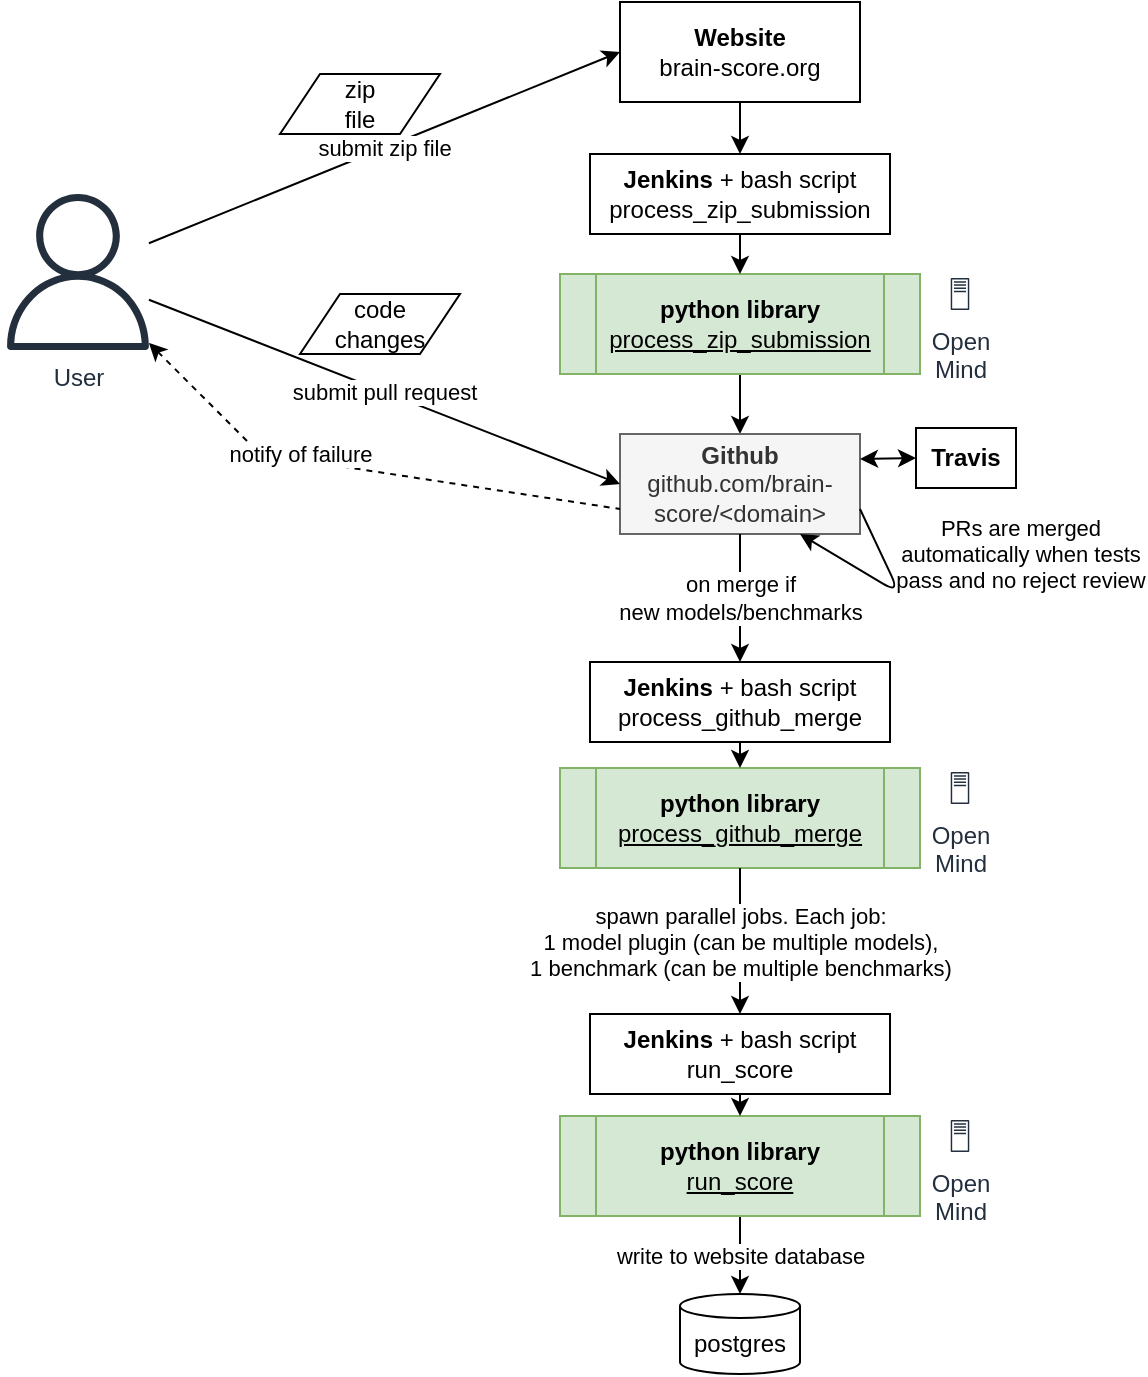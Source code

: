 <mxfile version="20.0.3" type="device"><diagram id="C5RBs43oDa-KdzZeNtuy" name="Page-1"><mxGraphModel dx="1122" dy="752" grid="1" gridSize="10" guides="1" tooltips="1" connect="1" arrows="1" fold="1" page="1" pageScale="1" pageWidth="827" pageHeight="1169" math="0" shadow="0"><root><mxCell id="WIyWlLk6GJQsqaUBKTNV-0"/><mxCell id="WIyWlLk6GJQsqaUBKTNV-1" parent="WIyWlLk6GJQsqaUBKTNV-0"/><mxCell id="zNhXmw7cfnxOnc4q7f6m-0" value="User" style="sketch=0;outlineConnect=0;fontColor=#232F3E;gradientColor=none;fillColor=#232F3D;strokeColor=none;dashed=0;verticalLabelPosition=bottom;verticalAlign=top;align=center;html=1;fontSize=12;fontStyle=0;aspect=fixed;pointerEvents=1;shape=mxgraph.aws4.user;" vertex="1" parent="WIyWlLk6GJQsqaUBKTNV-1"><mxGeometry x="20" y="230" width="78" height="78" as="geometry"/></mxCell><mxCell id="zNhXmw7cfnxOnc4q7f6m-1" value="zip&lt;br&gt;file" style="shape=parallelogram;perimeter=parallelogramPerimeter;whiteSpace=wrap;html=1;fixedSize=1;" vertex="1" parent="WIyWlLk6GJQsqaUBKTNV-1"><mxGeometry x="160" y="170" width="80" height="30" as="geometry"/></mxCell><mxCell id="zNhXmw7cfnxOnc4q7f6m-6" value="" style="edgeStyle=orthogonalEdgeStyle;rounded=0;orthogonalLoop=1;jettySize=auto;html=1;startArrow=none;exitX=0.5;exitY=1;exitDx=0;exitDy=0;" edge="1" parent="WIyWlLk6GJQsqaUBKTNV-1" source="zNhXmw7cfnxOnc4q7f6m-7" target="zNhXmw7cfnxOnc4q7f6m-5"><mxGeometry relative="1" as="geometry"/></mxCell><mxCell id="zNhXmw7cfnxOnc4q7f6m-3" value="&lt;b&gt;Website&lt;/b&gt;&lt;div&gt;brain-score.org&lt;/div&gt;" style="rounded=0;whiteSpace=wrap;html=1;" vertex="1" parent="WIyWlLk6GJQsqaUBKTNV-1"><mxGeometry x="330" y="134" width="120" height="50" as="geometry"/></mxCell><mxCell id="zNhXmw7cfnxOnc4q7f6m-4" value="submit zip file" style="endArrow=classic;html=1;rounded=0;entryX=0;entryY=0.5;entryDx=0;entryDy=0;" edge="1" parent="WIyWlLk6GJQsqaUBKTNV-1" source="zNhXmw7cfnxOnc4q7f6m-0" target="zNhXmw7cfnxOnc4q7f6m-3"><mxGeometry width="50" height="50" relative="1" as="geometry"><mxPoint x="160" y="310" as="sourcePoint"/><mxPoint x="210" y="260" as="targetPoint"/></mxGeometry></mxCell><mxCell id="zNhXmw7cfnxOnc4q7f6m-5" value="&lt;b&gt;Github&lt;/b&gt;&lt;div&gt;github.com/brain-score/&amp;lt;domain&amp;gt;&lt;/div&gt;" style="rounded=0;whiteSpace=wrap;html=1;fillColor=#f5f5f5;fontColor=#333333;strokeColor=#666666;" vertex="1" parent="WIyWlLk6GJQsqaUBKTNV-1"><mxGeometry x="330" y="350" width="120" height="50" as="geometry"/></mxCell><mxCell id="zNhXmw7cfnxOnc4q7f6m-7" value="&lt;div&gt;&lt;b&gt;python library&lt;/b&gt;&lt;/div&gt;&lt;div&gt;&lt;u&gt;process_zip_submission&lt;/u&gt;&lt;br&gt;&lt;/div&gt;" style="shape=process;whiteSpace=wrap;html=1;backgroundOutline=1;fillColor=#d5e8d4;strokeColor=#82b366;" vertex="1" parent="WIyWlLk6GJQsqaUBKTNV-1"><mxGeometry x="300" y="270" width="180" height="50" as="geometry"/></mxCell><mxCell id="zNhXmw7cfnxOnc4q7f6m-8" value="&lt;div&gt;&lt;b&gt;Jenkins&lt;/b&gt; + bash script&lt;b&gt;&lt;br&gt;&lt;/b&gt;&lt;/div&gt;&lt;div&gt;process_zip_submission&lt;br&gt;&lt;/div&gt;" style="rounded=0;whiteSpace=wrap;html=1;" vertex="1" parent="WIyWlLk6GJQsqaUBKTNV-1"><mxGeometry x="315" y="210" width="150" height="40" as="geometry"/></mxCell><mxCell id="zNhXmw7cfnxOnc4q7f6m-10" value="" style="endArrow=classic;html=1;rounded=0;exitX=0.5;exitY=1;exitDx=0;exitDy=0;entryX=0.5;entryY=0;entryDx=0;entryDy=0;" edge="1" parent="WIyWlLk6GJQsqaUBKTNV-1" source="zNhXmw7cfnxOnc4q7f6m-3" target="zNhXmw7cfnxOnc4q7f6m-8"><mxGeometry width="50" height="50" relative="1" as="geometry"><mxPoint x="360" y="290" as="sourcePoint"/><mxPoint x="410" y="240" as="targetPoint"/></mxGeometry></mxCell><mxCell id="zNhXmw7cfnxOnc4q7f6m-12" value="" style="edgeStyle=orthogonalEdgeStyle;rounded=0;orthogonalLoop=1;jettySize=auto;html=1;startArrow=none;exitX=0.5;exitY=1;exitDx=0;exitDy=0;" edge="1" parent="WIyWlLk6GJQsqaUBKTNV-1" source="zNhXmw7cfnxOnc4q7f6m-8"><mxGeometry relative="1" as="geometry"><mxPoint x="400" y="330" as="sourcePoint"/><mxPoint x="390" y="270" as="targetPoint"/></mxGeometry></mxCell><mxCell id="zNhXmw7cfnxOnc4q7f6m-14" value="Open&lt;br&gt;Mind" style="sketch=0;outlineConnect=0;fontColor=#232F3E;gradientColor=none;strokeColor=#232F3E;fillColor=#ffffff;dashed=0;verticalLabelPosition=bottom;verticalAlign=top;align=center;html=1;fontSize=12;fontStyle=0;aspect=fixed;shape=mxgraph.aws4.resourceIcon;resIcon=mxgraph.aws4.traditional_server;" vertex="1" parent="WIyWlLk6GJQsqaUBKTNV-1"><mxGeometry x="490" y="270" width="20" height="20" as="geometry"/></mxCell><mxCell id="zNhXmw7cfnxOnc4q7f6m-15" value="&lt;b&gt;Travis&lt;/b&gt;" style="rounded=0;whiteSpace=wrap;html=1;" vertex="1" parent="WIyWlLk6GJQsqaUBKTNV-1"><mxGeometry x="478" y="347" width="50" height="30" as="geometry"/></mxCell><mxCell id="zNhXmw7cfnxOnc4q7f6m-19" value="" style="endArrow=classic;startArrow=classic;html=1;rounded=0;entryX=0;entryY=0.5;entryDx=0;entryDy=0;exitX=1;exitY=0.25;exitDx=0;exitDy=0;" edge="1" parent="WIyWlLk6GJQsqaUBKTNV-1" source="zNhXmw7cfnxOnc4q7f6m-5" target="zNhXmw7cfnxOnc4q7f6m-15"><mxGeometry width="50" height="50" relative="1" as="geometry"><mxPoint x="440" y="480" as="sourcePoint"/><mxPoint x="490" y="430" as="targetPoint"/></mxGeometry></mxCell><mxCell id="zNhXmw7cfnxOnc4q7f6m-20" value="PRs are merged &lt;br&gt;automatically when tests &lt;br&gt;pass and no reject review" style="endArrow=classic;html=1;rounded=1;exitX=1;exitY=0.75;exitDx=0;exitDy=0;entryX=0.75;entryY=1;entryDx=0;entryDy=0;" edge="1" parent="WIyWlLk6GJQsqaUBKTNV-1" source="zNhXmw7cfnxOnc4q7f6m-5" target="zNhXmw7cfnxOnc4q7f6m-5"><mxGeometry x="-0.108" y="-63" width="50" height="50" relative="1" as="geometry"><mxPoint x="480" y="480" as="sourcePoint"/><mxPoint x="530" y="430" as="targetPoint"/><Array as="points"><mxPoint x="470" y="430"/></Array><mxPoint x="28" y="34" as="offset"/></mxGeometry></mxCell><mxCell id="zNhXmw7cfnxOnc4q7f6m-22" value="submit pull request" style="endArrow=classic;html=1;rounded=0;entryX=0;entryY=0.5;entryDx=0;entryDy=0;" edge="1" parent="WIyWlLk6GJQsqaUBKTNV-1" source="zNhXmw7cfnxOnc4q7f6m-0" target="zNhXmw7cfnxOnc4q7f6m-5"><mxGeometry width="50" height="50" relative="1" as="geometry"><mxPoint x="104.455" y="264.609" as="sourcePoint"/><mxPoint x="340" y="169" as="targetPoint"/></mxGeometry></mxCell><mxCell id="zNhXmw7cfnxOnc4q7f6m-23" value="code &lt;br&gt;changes" style="shape=parallelogram;perimeter=parallelogramPerimeter;whiteSpace=wrap;html=1;fixedSize=1;" vertex="1" parent="WIyWlLk6GJQsqaUBKTNV-1"><mxGeometry x="170" y="280" width="80" height="30" as="geometry"/></mxCell><mxCell id="zNhXmw7cfnxOnc4q7f6m-24" value="notify of failure" style="endArrow=none;dashed=1;html=1;rounded=0;startArrow=classic;startFill=1;entryX=0;entryY=0.75;entryDx=0;entryDy=0;" edge="1" parent="WIyWlLk6GJQsqaUBKTNV-1" source="zNhXmw7cfnxOnc4q7f6m-0" target="zNhXmw7cfnxOnc4q7f6m-5"><mxGeometry x="-0.245" y="3" width="50" height="50" relative="1" as="geometry"><mxPoint x="130" y="460" as="sourcePoint"/><mxPoint x="180" y="410" as="targetPoint"/><Array as="points"><mxPoint x="150" y="360"/></Array><mxPoint as="offset"/></mxGeometry></mxCell><mxCell id="zNhXmw7cfnxOnc4q7f6m-25" value="&lt;div&gt;&lt;b&gt;python library&lt;/b&gt;&lt;/div&gt;&lt;div&gt;&lt;u&gt;process_github_merge&lt;/u&gt;&lt;br&gt;&lt;/div&gt;" style="shape=process;whiteSpace=wrap;html=1;backgroundOutline=1;fillColor=#d5e8d4;strokeColor=#82b366;" vertex="1" parent="WIyWlLk6GJQsqaUBKTNV-1"><mxGeometry x="300" y="517" width="180" height="50" as="geometry"/></mxCell><mxCell id="zNhXmw7cfnxOnc4q7f6m-39" value="write to website database" style="edgeStyle=orthogonalEdgeStyle;rounded=0;orthogonalLoop=1;jettySize=auto;html=1;startArrow=none;startFill=0;" edge="1" parent="WIyWlLk6GJQsqaUBKTNV-1" source="zNhXmw7cfnxOnc4q7f6m-26" target="zNhXmw7cfnxOnc4q7f6m-38"><mxGeometry relative="1" as="geometry"/></mxCell><mxCell id="zNhXmw7cfnxOnc4q7f6m-26" value="&lt;div&gt;&lt;b&gt;python library&lt;/b&gt;&lt;/div&gt;&lt;u&gt;run_score&lt;/u&gt;" style="shape=process;whiteSpace=wrap;html=1;backgroundOutline=1;fillColor=#d5e8d4;strokeColor=#82b366;" vertex="1" parent="WIyWlLk6GJQsqaUBKTNV-1"><mxGeometry x="300" y="691" width="180" height="50" as="geometry"/></mxCell><mxCell id="zNhXmw7cfnxOnc4q7f6m-27" value="Open&lt;br&gt;Mind" style="sketch=0;outlineConnect=0;fontColor=#232F3E;gradientColor=none;strokeColor=#232F3E;fillColor=#ffffff;dashed=0;verticalLabelPosition=bottom;verticalAlign=top;align=center;html=1;fontSize=12;fontStyle=0;aspect=fixed;shape=mxgraph.aws4.resourceIcon;resIcon=mxgraph.aws4.traditional_server;" vertex="1" parent="WIyWlLk6GJQsqaUBKTNV-1"><mxGeometry x="490" y="517" width="20" height="20" as="geometry"/></mxCell><mxCell id="zNhXmw7cfnxOnc4q7f6m-28" value="Open&lt;br&gt;Mind" style="sketch=0;outlineConnect=0;fontColor=#232F3E;gradientColor=none;strokeColor=#232F3E;fillColor=#ffffff;dashed=0;verticalLabelPosition=bottom;verticalAlign=top;align=center;html=1;fontSize=12;fontStyle=0;aspect=fixed;shape=mxgraph.aws4.resourceIcon;resIcon=mxgraph.aws4.traditional_server;" vertex="1" parent="WIyWlLk6GJQsqaUBKTNV-1"><mxGeometry x="490" y="691" width="20" height="20" as="geometry"/></mxCell><mxCell id="zNhXmw7cfnxOnc4q7f6m-29" value="&lt;div&gt;&lt;b&gt;Jenkins&lt;/b&gt; + bash script&lt;b&gt;&lt;br&gt;&lt;/b&gt;&lt;/div&gt;&lt;div&gt;process_github_merge&lt;br&gt;&lt;/div&gt;" style="rounded=0;whiteSpace=wrap;html=1;" vertex="1" parent="WIyWlLk6GJQsqaUBKTNV-1"><mxGeometry x="315" y="464" width="150" height="40" as="geometry"/></mxCell><mxCell id="zNhXmw7cfnxOnc4q7f6m-30" value="" style="edgeStyle=orthogonalEdgeStyle;rounded=0;orthogonalLoop=1;jettySize=auto;html=1;startArrow=none;entryX=0.5;entryY=0;entryDx=0;entryDy=0;exitX=0.5;exitY=1;exitDx=0;exitDy=0;" edge="1" parent="WIyWlLk6GJQsqaUBKTNV-1" source="zNhXmw7cfnxOnc4q7f6m-29" target="zNhXmw7cfnxOnc4q7f6m-25"><mxGeometry relative="1" as="geometry"><mxPoint x="390" y="500" as="sourcePoint"/><mxPoint x="400" y="432" as="targetPoint"/></mxGeometry></mxCell><mxCell id="zNhXmw7cfnxOnc4q7f6m-32" value="on merge if &lt;br&gt;new models/benchmarks" style="edgeStyle=orthogonalEdgeStyle;rounded=0;orthogonalLoop=1;jettySize=auto;html=1;startArrow=none;exitX=0.5;exitY=1;exitDx=0;exitDy=0;entryX=0.5;entryY=0;entryDx=0;entryDy=0;" edge="1" parent="WIyWlLk6GJQsqaUBKTNV-1" source="zNhXmw7cfnxOnc4q7f6m-5" target="zNhXmw7cfnxOnc4q7f6m-29"><mxGeometry relative="1" as="geometry"><mxPoint x="238" y="480" as="sourcePoint"/><mxPoint x="98" y="540" as="targetPoint"/></mxGeometry></mxCell><mxCell id="zNhXmw7cfnxOnc4q7f6m-33" value="&lt;div&gt;&lt;b&gt;Jenkins&lt;/b&gt; + bash script&lt;b&gt;&lt;br&gt;&lt;/b&gt;&lt;/div&gt;run_score" style="rounded=0;whiteSpace=wrap;html=1;" vertex="1" parent="WIyWlLk6GJQsqaUBKTNV-1"><mxGeometry x="315" y="640" width="150" height="40" as="geometry"/></mxCell><mxCell id="zNhXmw7cfnxOnc4q7f6m-36" value="spawn parallel jobs. Each job:&lt;br&gt;1 model plugin (can be multiple models), &lt;br&gt;1 benchmark (can be multiple benchmarks)" style="edgeStyle=orthogonalEdgeStyle;rounded=0;orthogonalLoop=1;jettySize=auto;html=1;startArrow=none;exitX=0.5;exitY=1;exitDx=0;exitDy=0;entryX=0.5;entryY=0;entryDx=0;entryDy=0;" edge="1" parent="WIyWlLk6GJQsqaUBKTNV-1" source="zNhXmw7cfnxOnc4q7f6m-25" target="zNhXmw7cfnxOnc4q7f6m-33"><mxGeometry relative="1" as="geometry"><mxPoint x="390" y="570" as="sourcePoint"/><mxPoint x="390" y="610" as="targetPoint"/></mxGeometry></mxCell><mxCell id="zNhXmw7cfnxOnc4q7f6m-37" value="" style="edgeStyle=orthogonalEdgeStyle;rounded=0;orthogonalLoop=1;jettySize=auto;html=1;startArrow=none;exitX=0.5;exitY=1;exitDx=0;exitDy=0;" edge="1" parent="WIyWlLk6GJQsqaUBKTNV-1" source="zNhXmw7cfnxOnc4q7f6m-33"><mxGeometry relative="1" as="geometry"><mxPoint x="400" y="538" as="sourcePoint"/><mxPoint x="390" y="691" as="targetPoint"/></mxGeometry></mxCell><mxCell id="zNhXmw7cfnxOnc4q7f6m-38" value="postgres" style="shape=cylinder3;whiteSpace=wrap;html=1;boundedLbl=1;backgroundOutline=1;size=6;" vertex="1" parent="WIyWlLk6GJQsqaUBKTNV-1"><mxGeometry x="360" y="780" width="60" height="40" as="geometry"/></mxCell></root></mxGraphModel></diagram></mxfile>